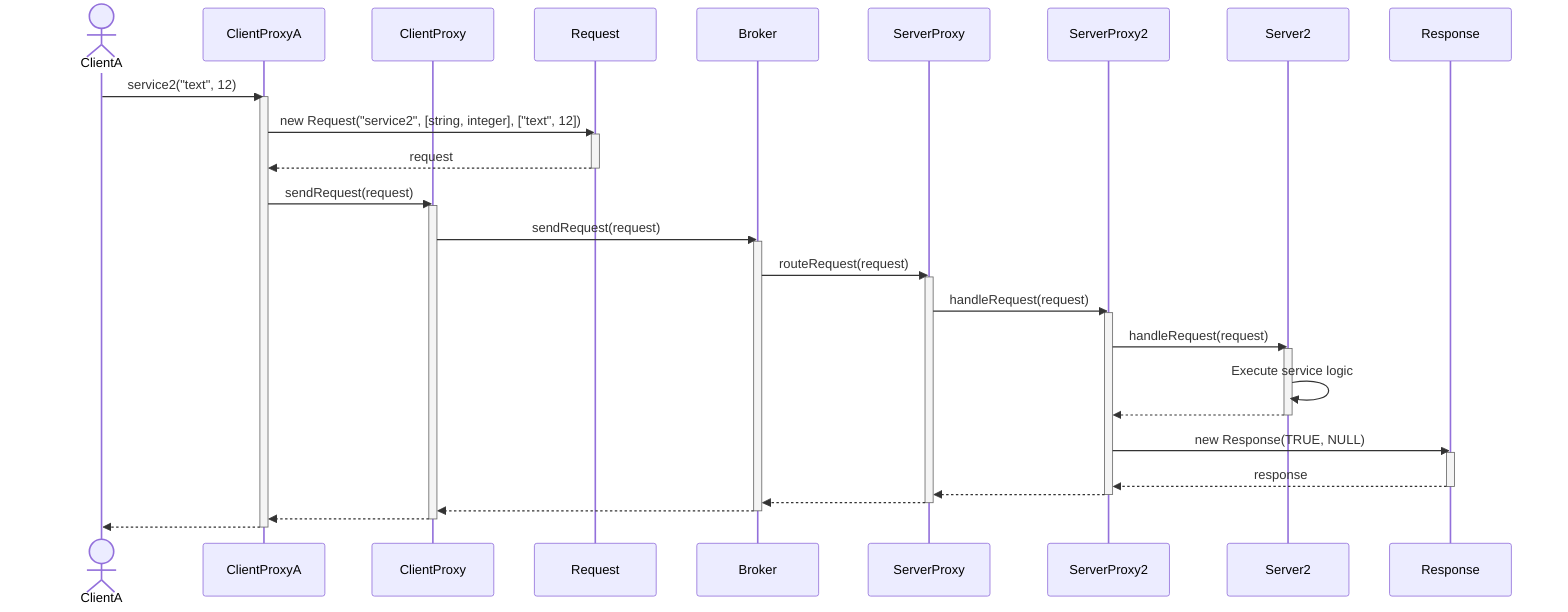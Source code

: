 sequenceDiagram
  actor ClientA
  participant ClientProxyA
  participant ClientProxy
  participant Request
  participant Broker
  participant ServerProxy
  participant ServerProxy2
  participant Server2
  participant Response

  ClientA ->> ClientProxyA : service2("text", 12)
  activate ClientProxyA

  ClientProxyA ->> Request : new Request("service2", [string, integer], ["text", 12])
  activate Request
  Request -->> ClientProxyA : request
  deactivate Request

  ClientProxyA ->> ClientProxy : sendRequest(request)
  activate ClientProxy
  ClientProxy ->> Broker : sendRequest(request)

  activate Broker
  Broker ->> ServerProxy : routeRequest(request)

  activate ServerProxy
  ServerProxy ->> ServerProxy2 : handleRequest(request)

  activate ServerProxy2
  ServerProxy2 ->> Server2 : handleRequest(request)
  activate Server2
  Server2 ->> Server2 : Execute service logic
  Server2 -->> ServerProxy2 :
  deactivate Server2

  ServerProxy2 ->> Response : new Response(TRUE, NULL)
  activate Response
  Response -->> ServerProxy2 : response
  deactivate Response

  ServerProxy2 -->> ServerProxy :
  deactivate ServerProxy2
  ServerProxy -->> Broker :
  deactivate ServerProxy

  Broker -->> ClientProxy :
  deactivate Broker

  ClientProxy -->> ClientProxyA :
  deactivate ClientProxy

  ClientProxyA -->> ClientA :
  deactivate ClientProxyA